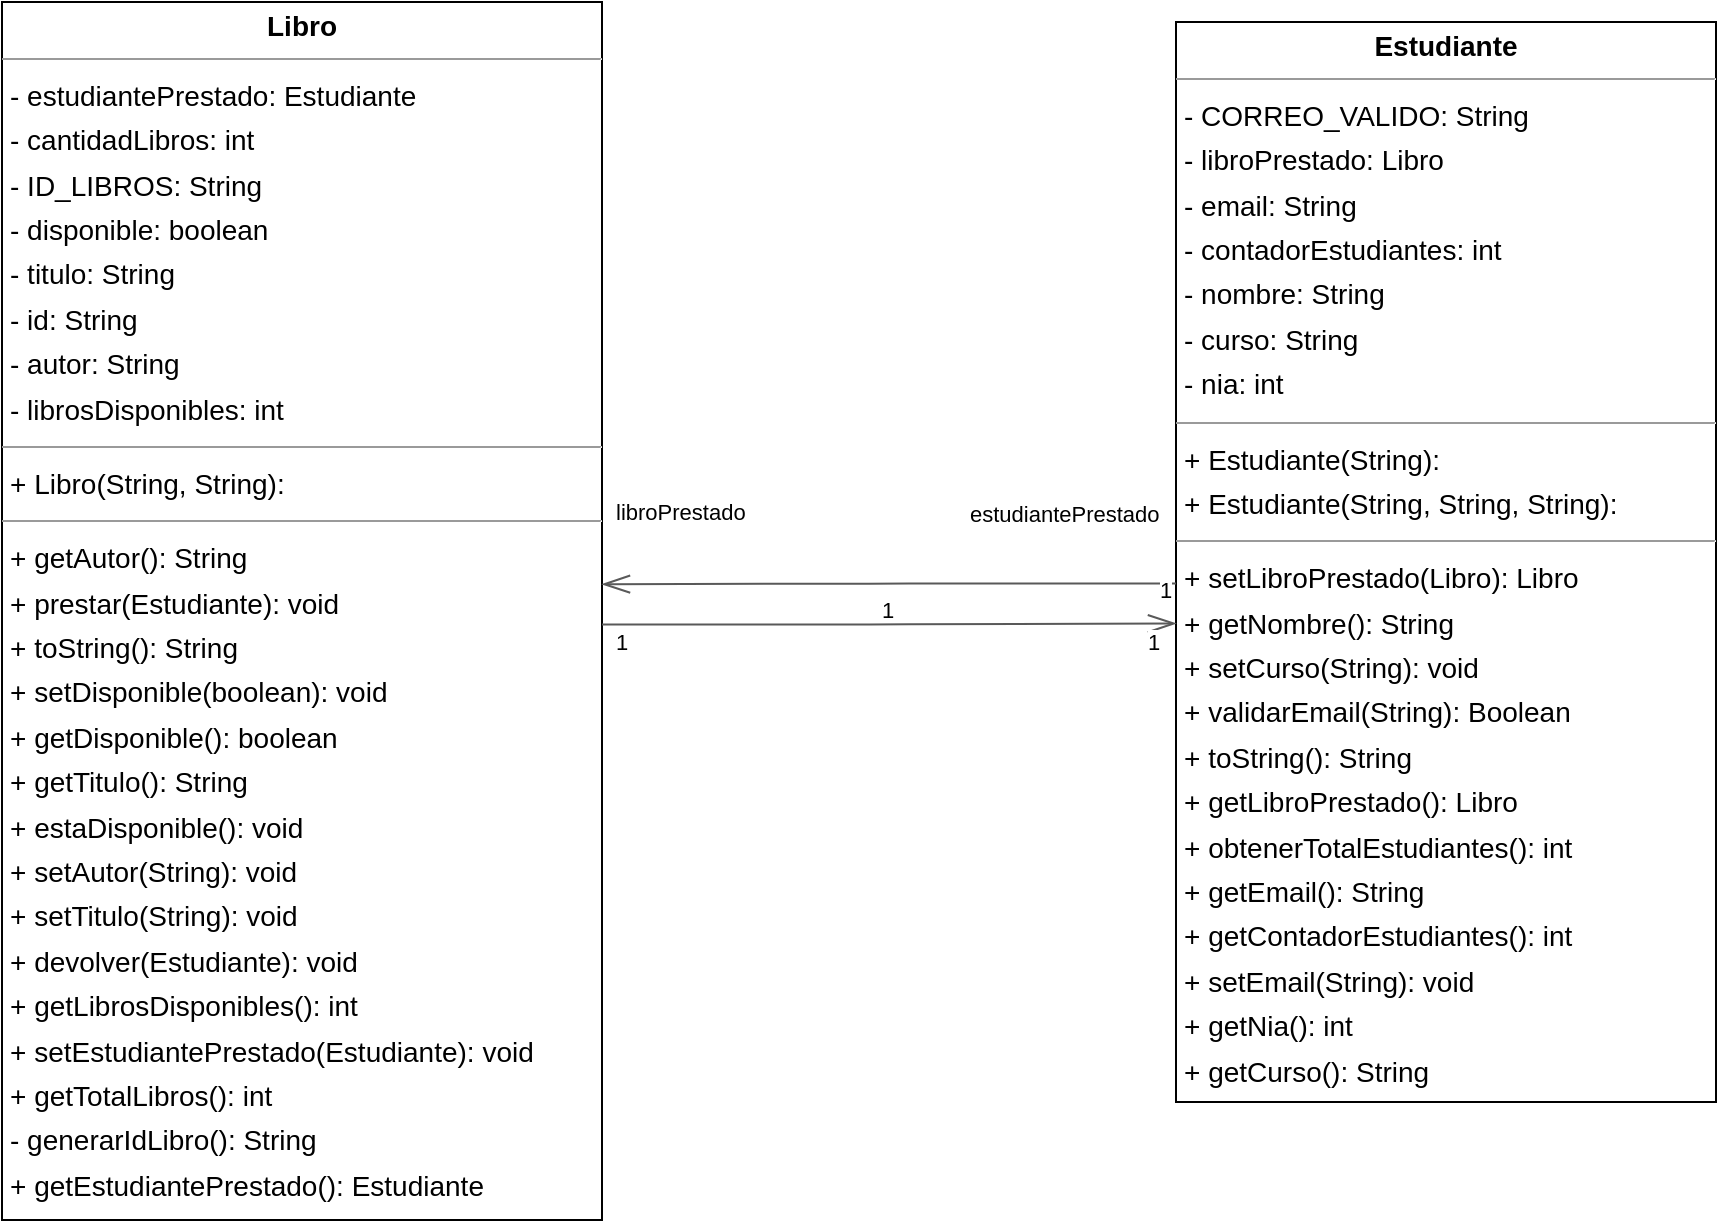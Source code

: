 <mxGraphModel dx="0" dy="0" grid="1" gridSize="10" guides="1" tooltips="1" connect="1" arrows="1" fold="1" page="0" pageScale="1" background="none" math="0" shadow="0">
  <root>
    <mxCell id="0" />
    <mxCell id="1" parent="0" />
    <mxCell id="node0" parent="1" vertex="1" value="&lt;p style=&quot;margin:0px;margin-top:4px;text-align:center;&quot;&gt;&lt;b&gt;Estudiante&lt;/b&gt;&lt;/p&gt;&lt;hr size=&quot;1&quot;/&gt;&lt;p style=&quot;margin:0 0 0 4px;line-height:1.6;&quot;&gt;- CORREO_VALIDO: String&lt;br/&gt;- libroPrestado: Libro&lt;br/&gt;- email: String&lt;br/&gt;- contadorEstudiantes: int&lt;br/&gt;- nombre: String&lt;br/&gt;- curso: String&lt;br/&gt;- nia: int&lt;/p&gt;&lt;hr size=&quot;1&quot;/&gt;&lt;p style=&quot;margin:0 0 0 4px;line-height:1.6;&quot;&gt;+ Estudiante(String): &lt;br/&gt;+ Estudiante(String, String, String): &lt;/p&gt;&lt;hr size=&quot;1&quot;/&gt;&lt;p style=&quot;margin:0 0 0 4px;line-height:1.6;&quot;&gt;+ setLibroPrestado(Libro): Libro&lt;br/&gt;+ getNombre(): String&lt;br/&gt;+ setCurso(String): void&lt;br/&gt;+ validarEmail(String): Boolean&lt;br/&gt;+ toString(): String&lt;br/&gt;+ getLibroPrestado(): Libro&lt;br/&gt;+ obtenerTotalEstudiantes(): int&lt;br/&gt;+ getEmail(): String&lt;br/&gt;+ getContadorEstudiantes(): int&lt;br/&gt;+ setEmail(String): void&lt;br/&gt;+ getNia(): int&lt;br/&gt;+ getCurso(): String&lt;br/&gt;+ setNombre(String): void&lt;/p&gt;" style="verticalAlign=top;align=left;overflow=fill;fontSize=14;fontFamily=Helvetica;html=1;rounded=0;shadow=0;comic=0;labelBackgroundColor=none;strokeWidth=1;">
      <mxGeometry x="-1389" y="818" width="270" height="540" as="geometry" />
    </mxCell>
    <mxCell id="node1" parent="1" vertex="1" value="&lt;p style=&quot;margin:0px;margin-top:4px;text-align:center;&quot;&gt;&lt;b&gt;Libro&lt;/b&gt;&lt;/p&gt;&lt;hr size=&quot;1&quot;/&gt;&lt;p style=&quot;margin:0 0 0 4px;line-height:1.6;&quot;&gt;- estudiantePrestado: Estudiante&lt;br/&gt;- cantidadLibros: int&lt;br/&gt;- ID_LIBROS: String&lt;br/&gt;- disponible: boolean&lt;br/&gt;- titulo: String&lt;br/&gt;- id: String&lt;br/&gt;- autor: String&lt;br/&gt;- librosDisponibles: int&lt;/p&gt;&lt;hr size=&quot;1&quot;/&gt;&lt;p style=&quot;margin:0 0 0 4px;line-height:1.6;&quot;&gt;+ Libro(String, String): &lt;/p&gt;&lt;hr size=&quot;1&quot;/&gt;&lt;p style=&quot;margin:0 0 0 4px;line-height:1.6;&quot;&gt;+ getAutor(): String&lt;br/&gt;+ prestar(Estudiante): void&lt;br/&gt;+ toString(): String&lt;br/&gt;+ setDisponible(boolean): void&lt;br/&gt;+ getDisponible(): boolean&lt;br/&gt;+ getTitulo(): String&lt;br/&gt;+ estaDisponible(): void&lt;br/&gt;+ setAutor(String): void&lt;br/&gt;+ setTitulo(String): void&lt;br/&gt;+ devolver(Estudiante): void&lt;br/&gt;+ getLibrosDisponibles(): int&lt;br/&gt;+ setEstudiantePrestado(Estudiante): void&lt;br/&gt;+ getTotalLibros(): int&lt;br/&gt;- generarIdLibro(): String&lt;br/&gt;+ getEstudiantePrestado(): Estudiante&lt;br/&gt;+ getId(): String&lt;/p&gt;" style="verticalAlign=top;align=left;overflow=fill;fontSize=14;fontFamily=Helvetica;html=1;rounded=0;shadow=0;comic=0;labelBackgroundColor=none;strokeWidth=1;">
      <mxGeometry x="-1976" y="808" width="300" height="609" as="geometry" />
    </mxCell>
    <mxCell id="edge1" edge="1" value="" parent="1" source="node0" target="node1" style="html=1;rounded=1;edgeStyle=orthogonalEdgeStyle;dashed=0;startArrow=diamondThinstartSize=12;endArrow=openThin;endSize=12;strokeColor=#595959;exitX=0.000;exitY=0.520;exitDx=0;exitDy=0;entryX=1.000;entryY=0.478;entryDx=0;entryDy=0;">
      <mxGeometry width="50" height="50" relative="1" as="geometry">
        <Array as="points" />
      </mxGeometry>
    </mxCell>
    <mxCell id="label6" parent="edge1" vertex="1" connectable="0" value="1" style="edgeLabel;resizable=0;html=1;align=left;verticalAlign=top;strokeColor=default;">
      <mxGeometry x="-1399" y="1089" as="geometry" />
    </mxCell>
    <mxCell id="label10" parent="edge1" vertex="1" connectable="0" value="1" style="edgeLabel;resizable=0;html=1;align=left;verticalAlign=top;strokeColor=default;">
      <mxGeometry x="-1538" y="1099" as="geometry" />
    </mxCell>
    <mxCell id="label11" parent="edge1" vertex="1" connectable="0" value="libroPrestado" style="edgeLabel;resizable=0;html=1;align=left;verticalAlign=top;strokeColor=default;">
      <mxGeometry x="-1671" y="1050" as="geometry" />
    </mxCell>
    <mxCell id="edge0" edge="1" value="" parent="1" source="node1" target="node0" style="html=1;rounded=1;edgeStyle=orthogonalEdgeStyle;dashed=0;startArrow=diamondThinstartSize=12;endArrow=openThin;endSize=12;strokeColor=#595959;exitX=1.000;exitY=0.511;exitDx=0;exitDy=0;entryX=0.000;entryY=0.557;entryDx=0;entryDy=0;">
      <mxGeometry width="50" height="50" relative="1" as="geometry">
        <Array as="points" />
      </mxGeometry>
    </mxCell>
    <mxCell id="label0" parent="edge0" vertex="1" connectable="0" value="1" style="edgeLabel;resizable=0;html=1;align=left;verticalAlign=top;strokeColor=default;">
      <mxGeometry x="-1671" y="1115" as="geometry" />
    </mxCell>
    <mxCell id="label4" parent="edge0" vertex="1" connectable="0" value="1" style="edgeLabel;resizable=0;html=1;align=left;verticalAlign=top;strokeColor=default;">
      <mxGeometry x="-1405" y="1115" as="geometry" />
    </mxCell>
    <mxCell id="label5" parent="edge0" vertex="1" connectable="0" value="estudiantePrestado" style="edgeLabel;resizable=0;html=1;align=left;verticalAlign=top;strokeColor=default;">
      <mxGeometry x="-1494" y="1051" as="geometry" />
    </mxCell>
  </root>
</mxGraphModel>